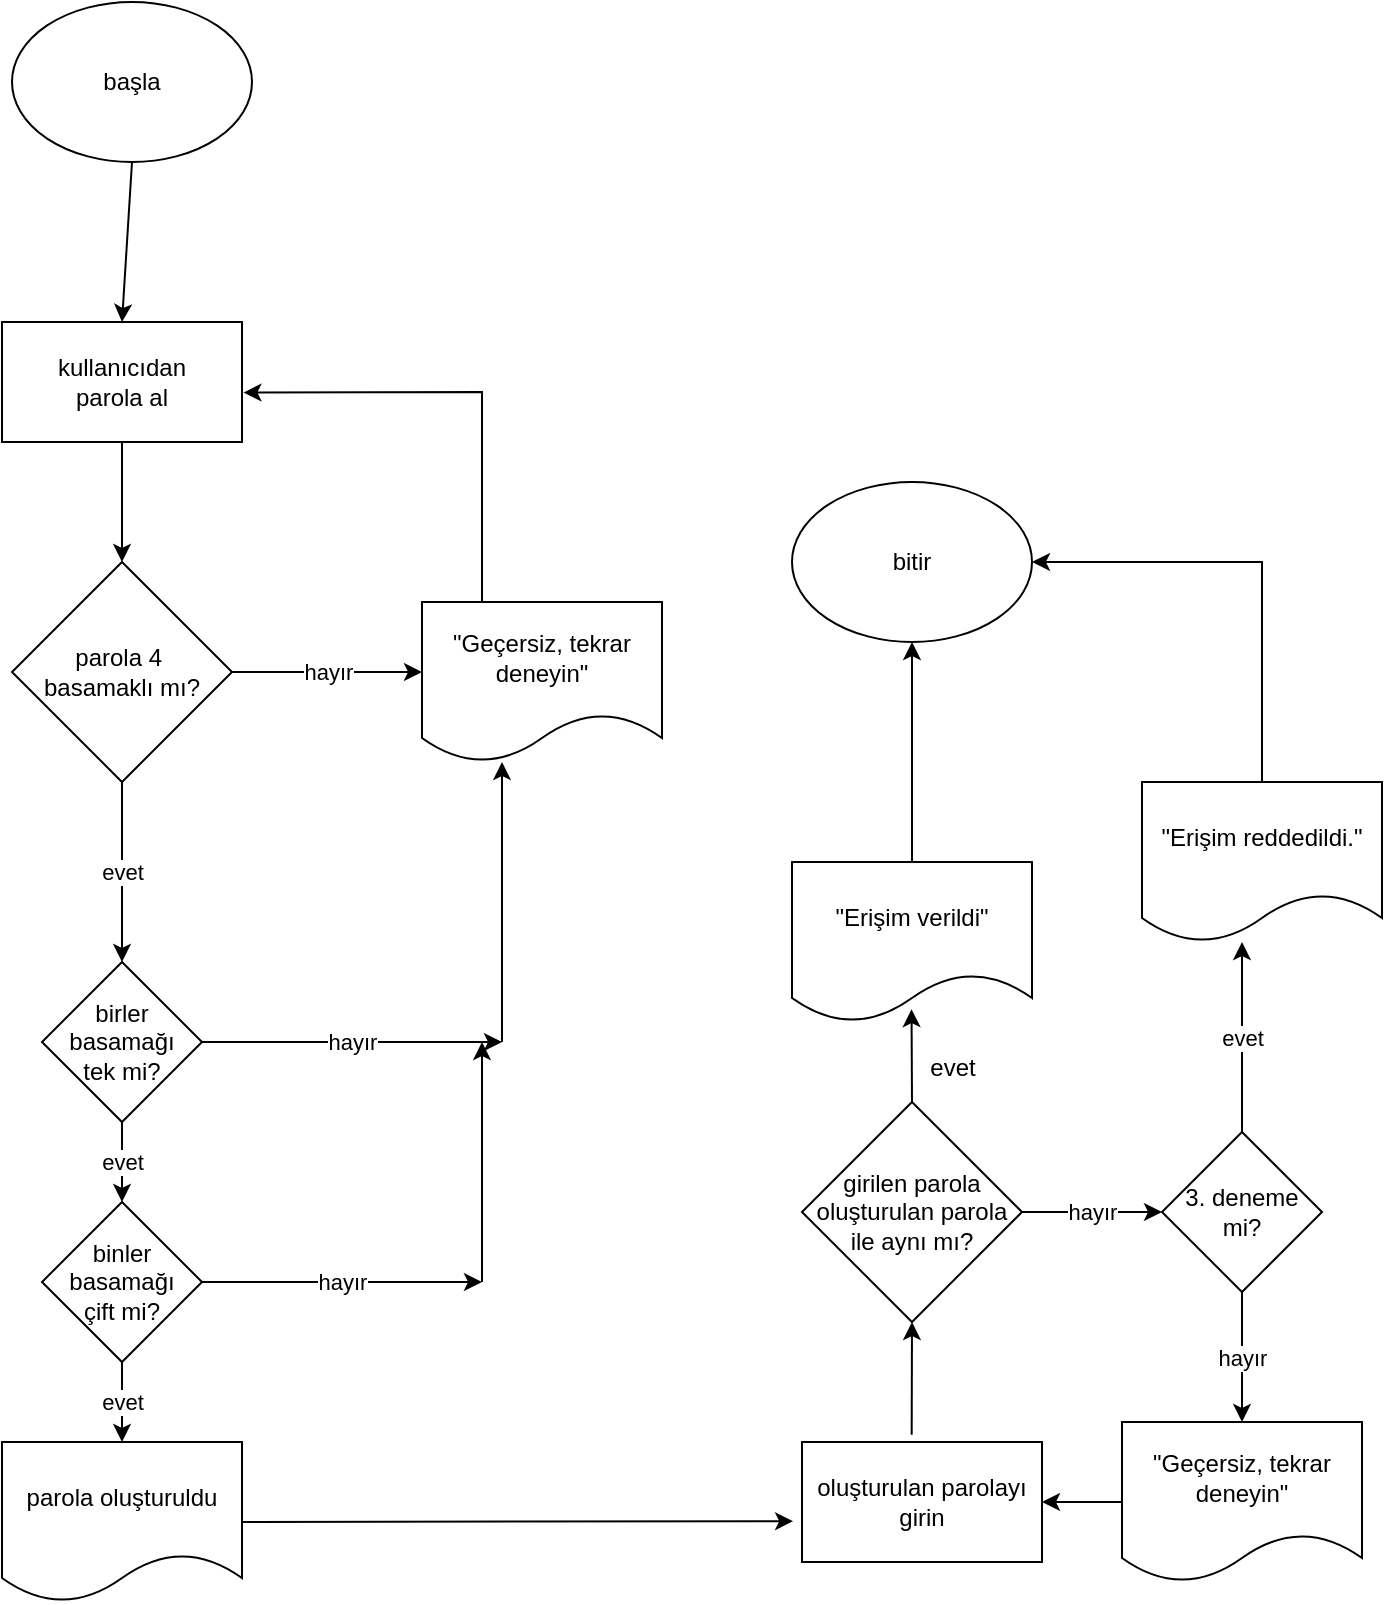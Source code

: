 <mxfile version="23.1.5" type="google">
  <diagram name="Sayfa -1" id="jR-JxWQsvGY3bTQWOtg5">
    <mxGraphModel grid="1" page="1" gridSize="10" guides="1" tooltips="1" connect="1" arrows="1" fold="1" pageScale="1" pageWidth="827" pageHeight="1169" math="0" shadow="0">
      <root>
        <mxCell id="0" />
        <mxCell id="1" parent="0" />
        <mxCell id="3F5TuEG87TojPj8UUrih-2" value="başla" style="ellipse;whiteSpace=wrap;html=1;" vertex="1" parent="1">
          <mxGeometry x="135" width="120" height="80" as="geometry" />
        </mxCell>
        <mxCell id="3F5TuEG87TojPj8UUrih-5" value="kullanıcıdan&lt;br&gt;parola al" style="rounded=0;whiteSpace=wrap;html=1;" vertex="1" parent="1">
          <mxGeometry x="130" y="160" width="120" height="60" as="geometry" />
        </mxCell>
        <mxCell id="3F5TuEG87TojPj8UUrih-6" value="" style="endArrow=classic;html=1;rounded=0;exitX=0.5;exitY=1;exitDx=0;exitDy=0;" edge="1" parent="1" source="3F5TuEG87TojPj8UUrih-5">
          <mxGeometry width="50" height="50" relative="1" as="geometry">
            <mxPoint x="310" y="250" as="sourcePoint" />
            <mxPoint x="190" y="280" as="targetPoint" />
          </mxGeometry>
        </mxCell>
        <mxCell id="3F5TuEG87TojPj8UUrih-7" value="parola 4&amp;nbsp;&lt;br&gt;basamaklı mı?" style="rhombus;whiteSpace=wrap;html=1;" vertex="1" parent="1">
          <mxGeometry x="135" y="280" width="110" height="110" as="geometry" />
        </mxCell>
        <mxCell id="3F5TuEG87TojPj8UUrih-15" value="" style="endArrow=classic;html=1;rounded=0;exitX=0.5;exitY=1;exitDx=0;exitDy=0;" edge="1" parent="1" source="3F5TuEG87TojPj8UUrih-7">
          <mxGeometry relative="1" as="geometry">
            <mxPoint x="160" y="430" as="sourcePoint" />
            <mxPoint x="190" y="480" as="targetPoint" />
          </mxGeometry>
        </mxCell>
        <mxCell id="3F5TuEG87TojPj8UUrih-16" value="evet" style="edgeLabel;resizable=0;html=1;;align=center;verticalAlign=middle;" connectable="0" vertex="1" parent="3F5TuEG87TojPj8UUrih-15">
          <mxGeometry relative="1" as="geometry" />
        </mxCell>
        <mxCell id="3F5TuEG87TojPj8UUrih-17" value="" style="endArrow=classic;html=1;rounded=0;exitX=1;exitY=0.5;exitDx=0;exitDy=0;" edge="1" parent="1" source="3F5TuEG87TojPj8UUrih-7">
          <mxGeometry relative="1" as="geometry">
            <mxPoint x="210" y="360" as="sourcePoint" />
            <mxPoint x="340" y="335" as="targetPoint" />
          </mxGeometry>
        </mxCell>
        <mxCell id="3F5TuEG87TojPj8UUrih-18" value="hayır" style="edgeLabel;resizable=0;html=1;;align=center;verticalAlign=middle;" connectable="0" vertex="1" parent="3F5TuEG87TojPj8UUrih-17">
          <mxGeometry relative="1" as="geometry" />
        </mxCell>
        <mxCell id="3F5TuEG87TojPj8UUrih-19" value="&quot;Geçersiz, tekrar&lt;br&gt;deneyin&quot;" style="shape=document;whiteSpace=wrap;html=1;boundedLbl=1;" vertex="1" parent="1">
          <mxGeometry x="340" y="300" width="120" height="80" as="geometry" />
        </mxCell>
        <mxCell id="3F5TuEG87TojPj8UUrih-22" value="birler basamağı&lt;br&gt;tek mi?" style="rhombus;whiteSpace=wrap;html=1;" vertex="1" parent="1">
          <mxGeometry x="150" y="480" width="80" height="80" as="geometry" />
        </mxCell>
        <mxCell id="3F5TuEG87TojPj8UUrih-23" value="" style="endArrow=classic;html=1;rounded=0;exitX=1;exitY=0.5;exitDx=0;exitDy=0;" edge="1" parent="1" source="3F5TuEG87TojPj8UUrih-22">
          <mxGeometry relative="1" as="geometry">
            <mxPoint x="270" y="510" as="sourcePoint" />
            <mxPoint x="380" y="520" as="targetPoint" />
          </mxGeometry>
        </mxCell>
        <mxCell id="3F5TuEG87TojPj8UUrih-24" value="hayır" style="edgeLabel;resizable=0;html=1;;align=center;verticalAlign=middle;" connectable="0" vertex="1" parent="3F5TuEG87TojPj8UUrih-23">
          <mxGeometry relative="1" as="geometry" />
        </mxCell>
        <mxCell id="3F5TuEG87TojPj8UUrih-25" value="" style="endArrow=classic;html=1;rounded=0;exitX=0.5;exitY=1;exitDx=0;exitDy=0;" edge="1" parent="1" source="3F5TuEG87TojPj8UUrih-22">
          <mxGeometry relative="1" as="geometry">
            <mxPoint x="160" y="490" as="sourcePoint" />
            <mxPoint x="190" y="600" as="targetPoint" />
          </mxGeometry>
        </mxCell>
        <mxCell id="3F5TuEG87TojPj8UUrih-26" value="evet" style="edgeLabel;resizable=0;html=1;;align=center;verticalAlign=middle;" connectable="0" vertex="1" parent="3F5TuEG87TojPj8UUrih-25">
          <mxGeometry relative="1" as="geometry" />
        </mxCell>
        <mxCell id="3F5TuEG87TojPj8UUrih-27" value="" style="endArrow=classic;html=1;rounded=0;" edge="1" parent="1">
          <mxGeometry width="50" height="50" relative="1" as="geometry">
            <mxPoint x="380" y="520" as="sourcePoint" />
            <mxPoint x="380" y="380" as="targetPoint" />
          </mxGeometry>
        </mxCell>
        <mxCell id="3F5TuEG87TojPj8UUrih-28" value="binler basamağı&lt;br&gt;çift mi?" style="rhombus;whiteSpace=wrap;html=1;" vertex="1" parent="1">
          <mxGeometry x="150" y="600" width="80" height="80" as="geometry" />
        </mxCell>
        <mxCell id="3F5TuEG87TojPj8UUrih-29" value="" style="endArrow=classic;html=1;rounded=0;exitX=1;exitY=0.5;exitDx=0;exitDy=0;" edge="1" parent="1" source="3F5TuEG87TojPj8UUrih-28">
          <mxGeometry relative="1" as="geometry">
            <mxPoint x="130" y="620" as="sourcePoint" />
            <mxPoint x="370" y="640" as="targetPoint" />
          </mxGeometry>
        </mxCell>
        <mxCell id="3F5TuEG87TojPj8UUrih-30" value="hayır" style="edgeLabel;resizable=0;html=1;;align=center;verticalAlign=middle;" connectable="0" vertex="1" parent="3F5TuEG87TojPj8UUrih-29">
          <mxGeometry relative="1" as="geometry" />
        </mxCell>
        <mxCell id="3F5TuEG87TojPj8UUrih-34" value="" style="endArrow=classic;html=1;rounded=0;exitX=0.5;exitY=1;exitDx=0;exitDy=0;" edge="1" parent="1" source="3F5TuEG87TojPj8UUrih-28">
          <mxGeometry relative="1" as="geometry">
            <mxPoint x="130" y="620" as="sourcePoint" />
            <mxPoint x="190" y="720" as="targetPoint" />
          </mxGeometry>
        </mxCell>
        <mxCell id="3F5TuEG87TojPj8UUrih-35" value="evet" style="edgeLabel;resizable=0;html=1;;align=center;verticalAlign=middle;" connectable="0" vertex="1" parent="3F5TuEG87TojPj8UUrih-34">
          <mxGeometry relative="1" as="geometry" />
        </mxCell>
        <mxCell id="3F5TuEG87TojPj8UUrih-36" value="3. deneme&lt;br&gt;mi?" style="rhombus;whiteSpace=wrap;html=1;" vertex="1" parent="1">
          <mxGeometry x="710" y="565" width="80" height="80" as="geometry" />
        </mxCell>
        <mxCell id="3F5TuEG87TojPj8UUrih-42" value="" style="endArrow=classic;html=1;rounded=0;exitX=0.25;exitY=0;exitDx=0;exitDy=0;entryX=1.006;entryY=0.588;entryDx=0;entryDy=0;entryPerimeter=0;" edge="1" parent="1" source="3F5TuEG87TojPj8UUrih-19" target="3F5TuEG87TojPj8UUrih-5">
          <mxGeometry width="50" height="50" relative="1" as="geometry">
            <mxPoint x="310" y="260" as="sourcePoint" />
            <mxPoint x="360" y="210" as="targetPoint" />
            <Array as="points">
              <mxPoint x="370" y="195" />
            </Array>
          </mxGeometry>
        </mxCell>
        <mxCell id="3F5TuEG87TojPj8UUrih-43" value="&quot;Erişim reddedildi.&quot;" style="shape=document;whiteSpace=wrap;html=1;boundedLbl=1;" vertex="1" parent="1">
          <mxGeometry x="700" y="390" width="120" height="80" as="geometry" />
        </mxCell>
        <mxCell id="3F5TuEG87TojPj8UUrih-44" value="bitir" style="ellipse;whiteSpace=wrap;html=1;" vertex="1" parent="1">
          <mxGeometry x="525" y="240" width="120" height="80" as="geometry" />
        </mxCell>
        <mxCell id="3F5TuEG87TojPj8UUrih-46" value="" style="endArrow=classic;html=1;rounded=0;" edge="1" parent="1">
          <mxGeometry width="50" height="50" relative="1" as="geometry">
            <mxPoint x="370" y="640" as="sourcePoint" />
            <mxPoint x="370" y="520" as="targetPoint" />
          </mxGeometry>
        </mxCell>
        <mxCell id="3F5TuEG87TojPj8UUrih-47" value="parola oluşturuldu" style="shape=document;whiteSpace=wrap;html=1;boundedLbl=1;" vertex="1" parent="1">
          <mxGeometry x="130" y="720" width="120" height="80" as="geometry" />
        </mxCell>
        <mxCell id="3F5TuEG87TojPj8UUrih-51" value="girilen parola&lt;br&gt;oluşturulan parola ile aynı mı?" style="rhombus;whiteSpace=wrap;html=1;" vertex="1" parent="1">
          <mxGeometry x="530" y="550" width="110" height="110" as="geometry" />
        </mxCell>
        <mxCell id="3F5TuEG87TojPj8UUrih-53" value="oluşturulan parolayı girin" style="rounded=0;whiteSpace=wrap;html=1;" vertex="1" parent="1">
          <mxGeometry x="530" y="720" width="120" height="60" as="geometry" />
        </mxCell>
        <mxCell id="3F5TuEG87TojPj8UUrih-54" value="" style="endArrow=classic;html=1;rounded=0;exitX=1;exitY=0.5;exitDx=0;exitDy=0;entryX=-0.037;entryY=0.66;entryDx=0;entryDy=0;entryPerimeter=0;" edge="1" parent="1" source="3F5TuEG87TojPj8UUrih-47" target="3F5TuEG87TojPj8UUrih-53">
          <mxGeometry width="50" height="50" relative="1" as="geometry">
            <mxPoint x="450" y="690" as="sourcePoint" />
            <mxPoint x="500" y="640" as="targetPoint" />
          </mxGeometry>
        </mxCell>
        <mxCell id="3F5TuEG87TojPj8UUrih-55" value="" style="endArrow=classic;html=1;rounded=0;exitX=0.457;exitY=-0.06;exitDx=0;exitDy=0;entryX=0.5;entryY=1;entryDx=0;entryDy=0;exitPerimeter=0;" edge="1" parent="1" source="3F5TuEG87TojPj8UUrih-53" target="3F5TuEG87TojPj8UUrih-51">
          <mxGeometry width="50" height="50" relative="1" as="geometry">
            <mxPoint x="450" y="580" as="sourcePoint" />
            <mxPoint x="500" y="530" as="targetPoint" />
          </mxGeometry>
        </mxCell>
        <mxCell id="3F5TuEG87TojPj8UUrih-56" value="&quot;Erişim verildi&quot;" style="shape=document;whiteSpace=wrap;html=1;boundedLbl=1;" vertex="1" parent="1">
          <mxGeometry x="525" y="430" width="120" height="80" as="geometry" />
        </mxCell>
        <mxCell id="3F5TuEG87TojPj8UUrih-57" value="" style="endArrow=classic;html=1;rounded=0;exitX=0.5;exitY=0;exitDx=0;exitDy=0;entryX=0.498;entryY=0.92;entryDx=0;entryDy=0;entryPerimeter=0;" edge="1" parent="1" source="3F5TuEG87TojPj8UUrih-51" target="3F5TuEG87TojPj8UUrih-56">
          <mxGeometry width="50" height="50" relative="1" as="geometry">
            <mxPoint x="530" y="470" as="sourcePoint" />
            <mxPoint x="580" y="420" as="targetPoint" />
          </mxGeometry>
        </mxCell>
        <mxCell id="3F5TuEG87TojPj8UUrih-58" value="" style="endArrow=classic;html=1;rounded=0;exitX=0.5;exitY=0;exitDx=0;exitDy=0;entryX=0.5;entryY=1;entryDx=0;entryDy=0;" edge="1" parent="1" source="3F5TuEG87TojPj8UUrih-56" target="3F5TuEG87TojPj8UUrih-44">
          <mxGeometry width="50" height="50" relative="1" as="geometry">
            <mxPoint x="530" y="370" as="sourcePoint" />
            <mxPoint x="590" y="350" as="targetPoint" />
          </mxGeometry>
        </mxCell>
        <mxCell id="3F5TuEG87TojPj8UUrih-59" value="evet" style="text;html=1;align=center;verticalAlign=middle;resizable=0;points=[];autosize=1;strokeColor=none;fillColor=none;" vertex="1" parent="1">
          <mxGeometry x="580" y="518" width="50" height="30" as="geometry" />
        </mxCell>
        <mxCell id="3F5TuEG87TojPj8UUrih-60" value="" style="endArrow=classic;html=1;rounded=0;exitX=1;exitY=0.5;exitDx=0;exitDy=0;" edge="1" parent="1" source="3F5TuEG87TojPj8UUrih-51">
          <mxGeometry relative="1" as="geometry">
            <mxPoint x="570" y="570" as="sourcePoint" />
            <mxPoint x="710" y="605" as="targetPoint" />
          </mxGeometry>
        </mxCell>
        <mxCell id="3F5TuEG87TojPj8UUrih-61" value="hayır" style="edgeLabel;resizable=0;html=1;;align=center;verticalAlign=middle;" connectable="0" vertex="1" parent="3F5TuEG87TojPj8UUrih-60">
          <mxGeometry relative="1" as="geometry" />
        </mxCell>
        <mxCell id="3F5TuEG87TojPj8UUrih-63" value="" style="endArrow=classic;html=1;rounded=0;exitX=0.5;exitY=0;exitDx=0;exitDy=0;" edge="1" parent="1" source="3F5TuEG87TojPj8UUrih-36">
          <mxGeometry relative="1" as="geometry">
            <mxPoint x="610" y="500" as="sourcePoint" />
            <mxPoint x="750" y="470" as="targetPoint" />
          </mxGeometry>
        </mxCell>
        <mxCell id="3F5TuEG87TojPj8UUrih-64" value="evet" style="edgeLabel;resizable=0;html=1;;align=center;verticalAlign=middle;" connectable="0" vertex="1" parent="3F5TuEG87TojPj8UUrih-63">
          <mxGeometry relative="1" as="geometry" />
        </mxCell>
        <mxCell id="3F5TuEG87TojPj8UUrih-65" value="" style="endArrow=classic;html=1;rounded=0;exitX=0.5;exitY=0;exitDx=0;exitDy=0;entryX=1;entryY=0.5;entryDx=0;entryDy=0;" edge="1" parent="1" source="3F5TuEG87TojPj8UUrih-43" target="3F5TuEG87TojPj8UUrih-44">
          <mxGeometry width="50" height="50" relative="1" as="geometry">
            <mxPoint x="650" y="400" as="sourcePoint" />
            <mxPoint x="700" y="350" as="targetPoint" />
            <Array as="points">
              <mxPoint x="760" y="280" />
            </Array>
          </mxGeometry>
        </mxCell>
        <mxCell id="3F5TuEG87TojPj8UUrih-66" value="&quot;Geçersiz, tekrar &lt;br&gt;deneyin&quot;" style="shape=document;whiteSpace=wrap;html=1;boundedLbl=1;" vertex="1" parent="1">
          <mxGeometry x="690" y="710" width="120" height="80" as="geometry" />
        </mxCell>
        <mxCell id="3F5TuEG87TojPj8UUrih-68" value="" style="endArrow=classic;html=1;rounded=0;exitX=0;exitY=0.5;exitDx=0;exitDy=0;entryX=1;entryY=0.5;entryDx=0;entryDy=0;" edge="1" parent="1" source="3F5TuEG87TojPj8UUrih-66" target="3F5TuEG87TojPj8UUrih-53">
          <mxGeometry width="50" height="50" relative="1" as="geometry">
            <mxPoint x="660" y="700" as="sourcePoint" />
            <mxPoint x="710" y="650" as="targetPoint" />
          </mxGeometry>
        </mxCell>
        <mxCell id="3F5TuEG87TojPj8UUrih-71" value="" style="endArrow=classic;html=1;rounded=0;exitX=0.5;exitY=1;exitDx=0;exitDy=0;entryX=0.5;entryY=0;entryDx=0;entryDy=0;" edge="1" parent="1" source="3F5TuEG87TojPj8UUrih-36" target="3F5TuEG87TojPj8UUrih-66">
          <mxGeometry relative="1" as="geometry">
            <mxPoint x="640" y="670" as="sourcePoint" />
            <mxPoint x="740" y="670" as="targetPoint" />
          </mxGeometry>
        </mxCell>
        <mxCell id="3F5TuEG87TojPj8UUrih-72" value="hayır" style="edgeLabel;resizable=0;html=1;;align=center;verticalAlign=middle;" connectable="0" vertex="1" parent="3F5TuEG87TojPj8UUrih-71">
          <mxGeometry relative="1" as="geometry" />
        </mxCell>
        <mxCell id="3F5TuEG87TojPj8UUrih-74" value="" style="endArrow=classic;html=1;rounded=0;exitX=0.5;exitY=1;exitDx=0;exitDy=0;entryX=0.5;entryY=0;entryDx=0;entryDy=0;entryPerimeter=0;" edge="1" parent="1" source="3F5TuEG87TojPj8UUrih-2" target="3F5TuEG87TojPj8UUrih-5">
          <mxGeometry width="50" height="50" relative="1" as="geometry">
            <mxPoint x="310" y="170" as="sourcePoint" />
            <mxPoint x="360" y="120" as="targetPoint" />
          </mxGeometry>
        </mxCell>
      </root>
    </mxGraphModel>
  </diagram>
</mxfile>
